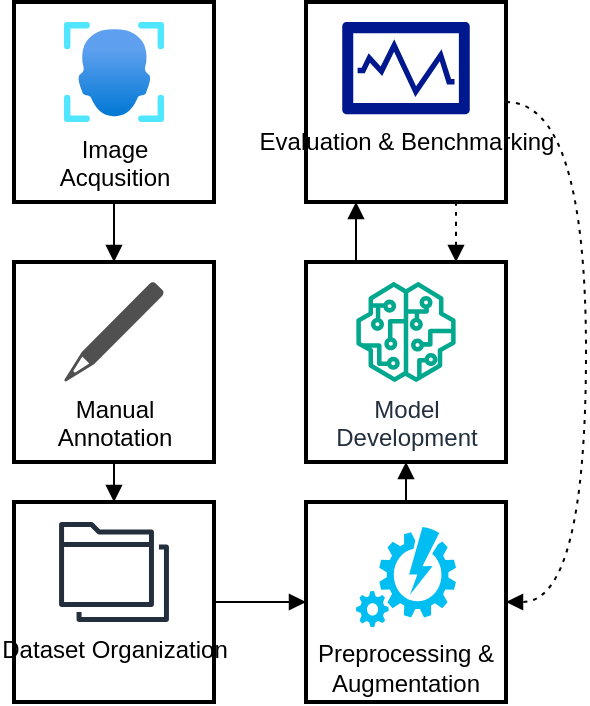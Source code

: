 <mxfile>
    <diagram id="c2fJ8QVn-92O79DiVzgd" name="Page-1">
        <mxGraphModel dx="819" dy="1545" grid="1" gridSize="10" guides="1" tooltips="1" connect="1" arrows="1" fold="1" page="1" pageScale="1" pageWidth="850" pageHeight="1100" math="0" shadow="0">
            <root>
                <mxCell id="0"/>
                <mxCell id="1" parent="0"/>
                <mxCell id="2" value="" style="whiteSpace=wrap;strokeWidth=2;verticalAlign=bottom;" parent="1" vertex="1">
                    <mxGeometry x="134" y="-40" width="100" height="100" as="geometry"/>
                </mxCell>
                <mxCell id="3" value="" style="whiteSpace=wrap;strokeWidth=2;verticalAlign=bottom;glass=0;rounded=0;shadow=0;" parent="1" vertex="1">
                    <mxGeometry x="134" y="90" width="100" height="100" as="geometry"/>
                </mxCell>
                <mxCell id="4" value="" style="whiteSpace=wrap;strokeWidth=2;verticalAlign=bottom;" parent="1" vertex="1">
                    <mxGeometry x="134" y="210" width="100" height="100" as="geometry"/>
                </mxCell>
                <mxCell id="5" value="Preprocessing &amp; Augmentation" style="whiteSpace=wrap;strokeWidth=2;verticalAlign=bottom;" parent="1" vertex="1">
                    <mxGeometry x="280" y="210" width="100" height="100" as="geometry"/>
                </mxCell>
                <mxCell id="6" value="" style="whiteSpace=wrap;strokeWidth=2;verticalAlign=bottom;" parent="1" vertex="1">
                    <mxGeometry x="280" y="90" width="100" height="100" as="geometry"/>
                </mxCell>
                <mxCell id="7" value="" style="whiteSpace=wrap;strokeWidth=2;verticalAlign=bottom;" parent="1" vertex="1">
                    <mxGeometry x="280" y="-40" width="100" height="100" as="geometry"/>
                </mxCell>
                <mxCell id="8" value="" style="curved=1;startArrow=none;endArrow=block;exitX=0.5;exitY=1;entryX=0.5;entryY=0;" parent="1" source="2" target="3" edge="1">
                    <mxGeometry relative="1" as="geometry">
                        <Array as="points"/>
                    </mxGeometry>
                </mxCell>
                <mxCell id="9" value="" style="curved=1;startArrow=none;endArrow=block;exitX=0.5;exitY=1;entryX=0.5;entryY=0;" parent="1" source="3" target="4" edge="1">
                    <mxGeometry relative="1" as="geometry">
                        <Array as="points"/>
                    </mxGeometry>
                </mxCell>
                <mxCell id="10" value="" style="curved=1;startArrow=none;endArrow=block;exitX=1;exitY=0.5;exitDx=0;exitDy=0;" parent="1" source="4" target="5" edge="1">
                    <mxGeometry relative="1" as="geometry">
                        <Array as="points"/>
                    </mxGeometry>
                </mxCell>
                <mxCell id="11" value="" style="curved=1;startArrow=none;endArrow=block;exitX=0.5;exitY=0;entryX=0.5;entryY=1;exitDx=0;exitDy=0;entryDx=0;entryDy=0;" parent="1" source="5" target="6" edge="1">
                    <mxGeometry relative="1" as="geometry">
                        <Array as="points"/>
                    </mxGeometry>
                </mxCell>
                <mxCell id="12" value="" style="curved=1;startArrow=none;endArrow=block;exitX=0.25;exitY=0;entryX=0.25;entryY=1;exitDx=0;exitDy=0;entryDx=0;entryDy=0;" parent="1" source="6" target="7" edge="1">
                    <mxGeometry relative="1" as="geometry">
                        <Array as="points"/>
                    </mxGeometry>
                </mxCell>
                <mxCell id="13" value="" style="curved=1;dashed=1;dashPattern=2 3;startArrow=none;endArrow=block;exitX=1;exitY=0.5;entryX=1;entryY=0.5;exitDx=0;exitDy=0;entryDx=0;entryDy=0;" parent="1" source="7" target="5" edge="1">
                    <mxGeometry relative="1" as="geometry">
                        <Array as="points">
                            <mxPoint x="420" y="10"/>
                            <mxPoint x="420" y="260"/>
                        </Array>
                    </mxGeometry>
                </mxCell>
                <mxCell id="14" value="" style="curved=1;dashed=1;dashPattern=2 3;startArrow=none;endArrow=block;exitX=0.75;exitY=1;entryX=0.75;entryY=0;entryDx=0;entryDy=0;exitDx=0;exitDy=0;" parent="1" source="7" target="6" edge="1">
                    <mxGeometry relative="1" as="geometry">
                        <Array as="points"/>
                    </mxGeometry>
                </mxCell>
                <mxCell id="15" value="&lt;span&gt;Image&lt;/span&gt;&lt;div&gt;&lt;span&gt;Acqusition&lt;/span&gt;&lt;/div&gt;" style="image;aspect=fixed;html=1;points=[];align=center;fontSize=12;image=img/lib/azure2/ai_machine_learning/Face_APIs.svg;" vertex="1" parent="1">
                    <mxGeometry x="159" y="-30" width="50" height="50" as="geometry"/>
                </mxCell>
                <mxCell id="16" value="Manual&lt;br&gt;Annotation" style="sketch=0;pointerEvents=1;shadow=0;dashed=0;html=1;strokeColor=none;fillColor=#505050;labelPosition=center;verticalLabelPosition=bottom;verticalAlign=top;outlineConnect=0;align=center;shape=mxgraph.office.concepts.writing_pencil;" vertex="1" parent="1">
                    <mxGeometry x="159" y="100" width="50" height="50" as="geometry"/>
                </mxCell>
                <mxCell id="17" value="&lt;span style=&quot;color: rgb(0, 0, 0); text-wrap-mode: wrap;&quot;&gt;Dataset Organization&lt;/span&gt;" style="sketch=0;outlineConnect=0;fontColor=#232F3E;gradientColor=none;fillColor=#232F3D;strokeColor=none;dashed=0;verticalLabelPosition=bottom;verticalAlign=top;align=center;html=1;fontSize=12;fontStyle=0;aspect=fixed;pointerEvents=1;shape=mxgraph.aws4.folders;" vertex="1" parent="1">
                    <mxGeometry x="156.54" y="220" width="54.93" height="50" as="geometry"/>
                </mxCell>
                <mxCell id="18" value="&lt;span style=&quot;color: rgb(0, 0, 0); text-wrap-mode: wrap;&quot;&gt;Evaluation&amp;nbsp;&lt;/span&gt;&lt;span style=&quot;text-wrap-mode: wrap; background-color: transparent;&quot;&gt;&amp;amp; Benchmarking&lt;/span&gt;" style="sketch=0;aspect=fixed;pointerEvents=1;shadow=0;dashed=0;html=1;strokeColor=none;labelPosition=center;verticalLabelPosition=bottom;verticalAlign=top;align=center;fillColor=#00188D;shape=mxgraph.mscae.enterprise.performance_monitor" vertex="1" parent="1">
                    <mxGeometry x="298" y="-30" width="64" height="46.08" as="geometry"/>
                </mxCell>
                <mxCell id="19" value="Model&lt;br&gt;Development&lt;div&gt;&lt;br&gt;&lt;/div&gt;" style="sketch=0;outlineConnect=0;fontColor=#232F3E;gradientColor=none;fillColor=#01A88D;strokeColor=none;dashed=0;verticalLabelPosition=bottom;verticalAlign=top;align=center;html=1;fontSize=12;fontStyle=0;aspect=fixed;pointerEvents=1;shape=mxgraph.aws4.sagemaker_model;" vertex="1" parent="1">
                    <mxGeometry x="305" y="100" width="50" height="50" as="geometry"/>
                </mxCell>
                <mxCell id="24" value="" style="verticalLabelPosition=bottom;html=1;verticalAlign=top;align=center;strokeColor=none;fillColor=#00BEF2;shape=mxgraph.azure.automation;pointerEvents=1;" vertex="1" parent="1">
                    <mxGeometry x="305" y="222.5" width="50" height="50" as="geometry"/>
                </mxCell>
            </root>
        </mxGraphModel>
    </diagram>
</mxfile>